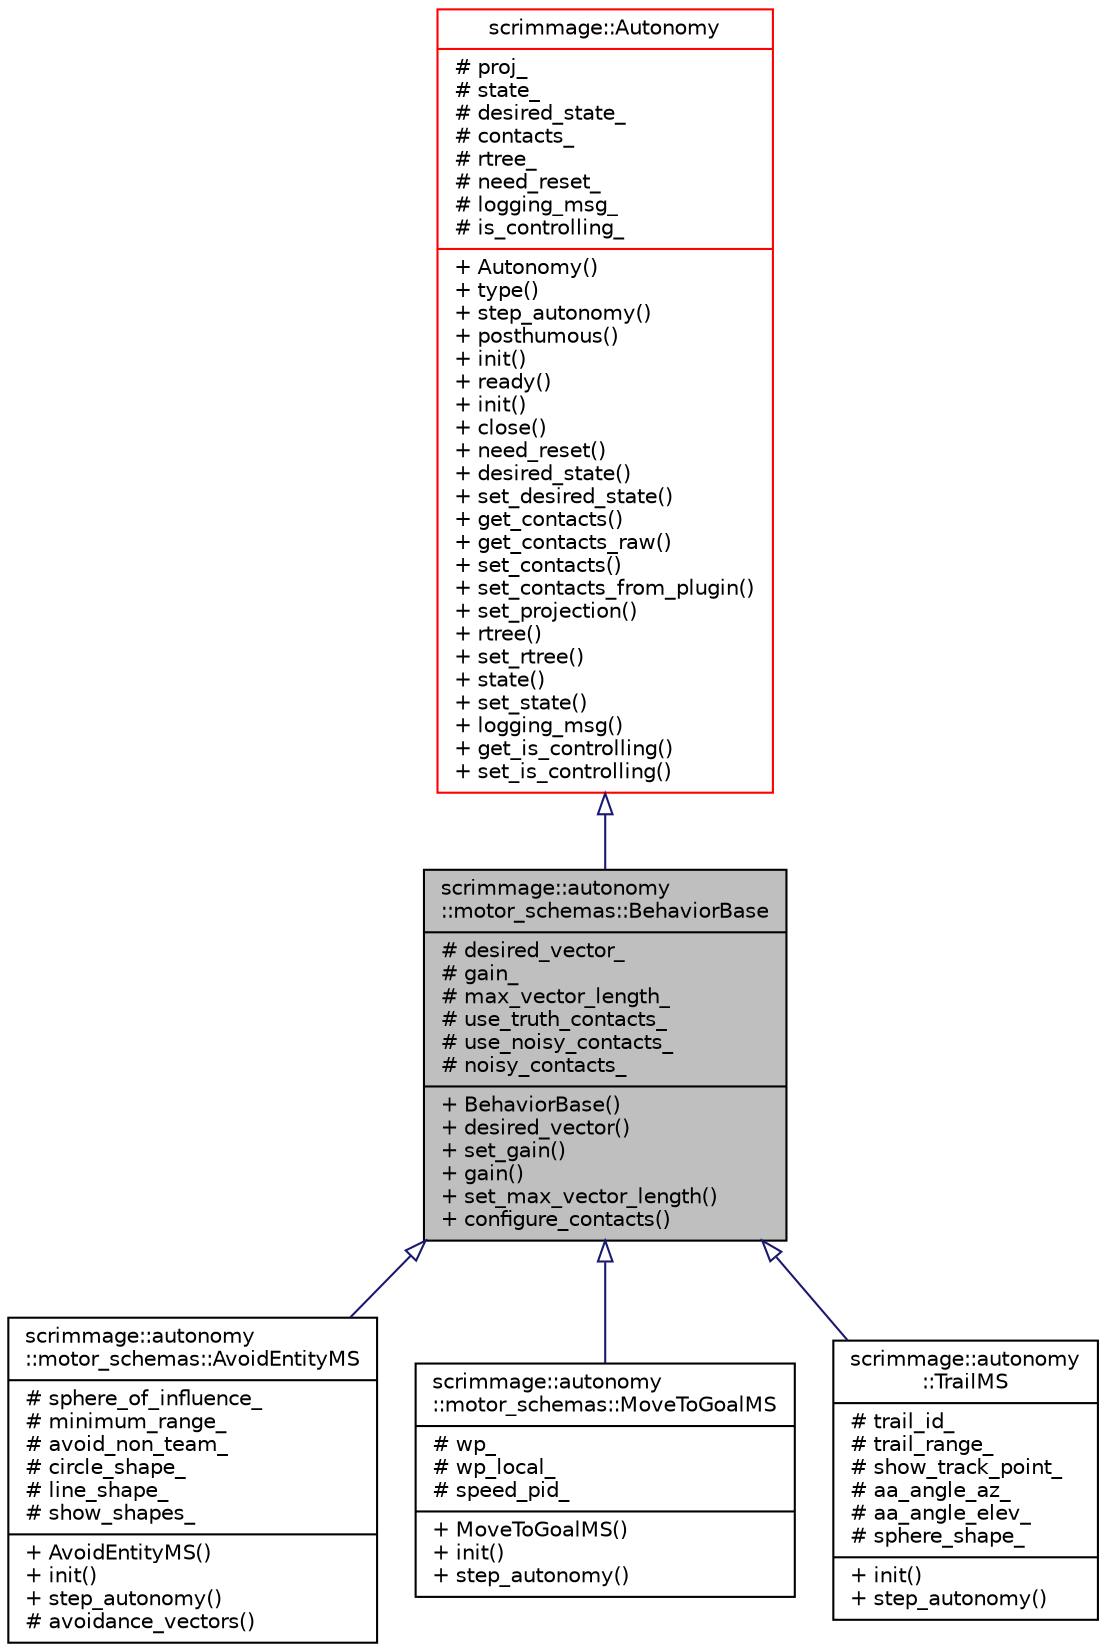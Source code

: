 digraph "scrimmage::autonomy::motor_schemas::BehaviorBase"
{
 // LATEX_PDF_SIZE
  edge [fontname="Helvetica",fontsize="10",labelfontname="Helvetica",labelfontsize="10"];
  node [fontname="Helvetica",fontsize="10",shape=record];
  Node1 [label="{scrimmage::autonomy\l::motor_schemas::BehaviorBase\n|# desired_vector_\l# gain_\l# max_vector_length_\l# use_truth_contacts_\l# use_noisy_contacts_\l# noisy_contacts_\l|+ BehaviorBase()\l+ desired_vector()\l+ set_gain()\l+ gain()\l+ set_max_vector_length()\l+ configure_contacts()\l}",height=0.2,width=0.4,color="black", fillcolor="grey75", style="filled", fontcolor="black",tooltip=" "];
  Node2 -> Node1 [dir="back",color="midnightblue",fontsize="10",style="solid",arrowtail="onormal",fontname="Helvetica"];
  Node2 [label="{scrimmage::Autonomy\n|# proj_\l# state_\l# desired_state_\l# contacts_\l# rtree_\l# need_reset_\l# logging_msg_\l# is_controlling_\l|+ Autonomy()\l+ type()\l+ step_autonomy()\l+ posthumous()\l+ init()\l+ ready()\l+ init()\l+ close()\l+ need_reset()\l+ desired_state()\l+ set_desired_state()\l+ get_contacts()\l+ get_contacts_raw()\l+ set_contacts()\l+ set_contacts_from_plugin()\l+ set_projection()\l+ rtree()\l+ set_rtree()\l+ state()\l+ set_state()\l+ logging_msg()\l+ get_is_controlling()\l+ set_is_controlling()\l}",height=0.2,width=0.4,color="red", fillcolor="white", style="filled",URL="$classscrimmage_1_1Autonomy.html",tooltip=" "];
  Node1 -> Node6 [dir="back",color="midnightblue",fontsize="10",style="solid",arrowtail="onormal",fontname="Helvetica"];
  Node6 [label="{scrimmage::autonomy\l::motor_schemas::AvoidEntityMS\n|# sphere_of_influence_\l# minimum_range_\l# avoid_non_team_\l# circle_shape_\l# line_shape_\l# show_shapes_\l|+ AvoidEntityMS()\l+ init()\l+ step_autonomy()\l# avoidance_vectors()\l}",height=0.2,width=0.4,color="black", fillcolor="white", style="filled",URL="$classscrimmage_1_1autonomy_1_1motor__schemas_1_1AvoidEntityMS.html",tooltip=" "];
  Node1 -> Node7 [dir="back",color="midnightblue",fontsize="10",style="solid",arrowtail="onormal",fontname="Helvetica"];
  Node7 [label="{scrimmage::autonomy\l::motor_schemas::MoveToGoalMS\n|# wp_\l# wp_local_\l# speed_pid_\l|+ MoveToGoalMS()\l+ init()\l+ step_autonomy()\l}",height=0.2,width=0.4,color="black", fillcolor="white", style="filled",URL="$classscrimmage_1_1autonomy_1_1motor__schemas_1_1MoveToGoalMS.html",tooltip=" "];
  Node1 -> Node8 [dir="back",color="midnightblue",fontsize="10",style="solid",arrowtail="onormal",fontname="Helvetica"];
  Node8 [label="{scrimmage::autonomy\l::TrailMS\n|# trail_id_\l# trail_range_\l# show_track_point_\l# aa_angle_az_\l# aa_angle_elev_\l# sphere_shape_\l|+ init()\l+ step_autonomy()\l}",height=0.2,width=0.4,color="black", fillcolor="white", style="filled",URL="$classscrimmage_1_1autonomy_1_1TrailMS.html",tooltip=" "];
}
